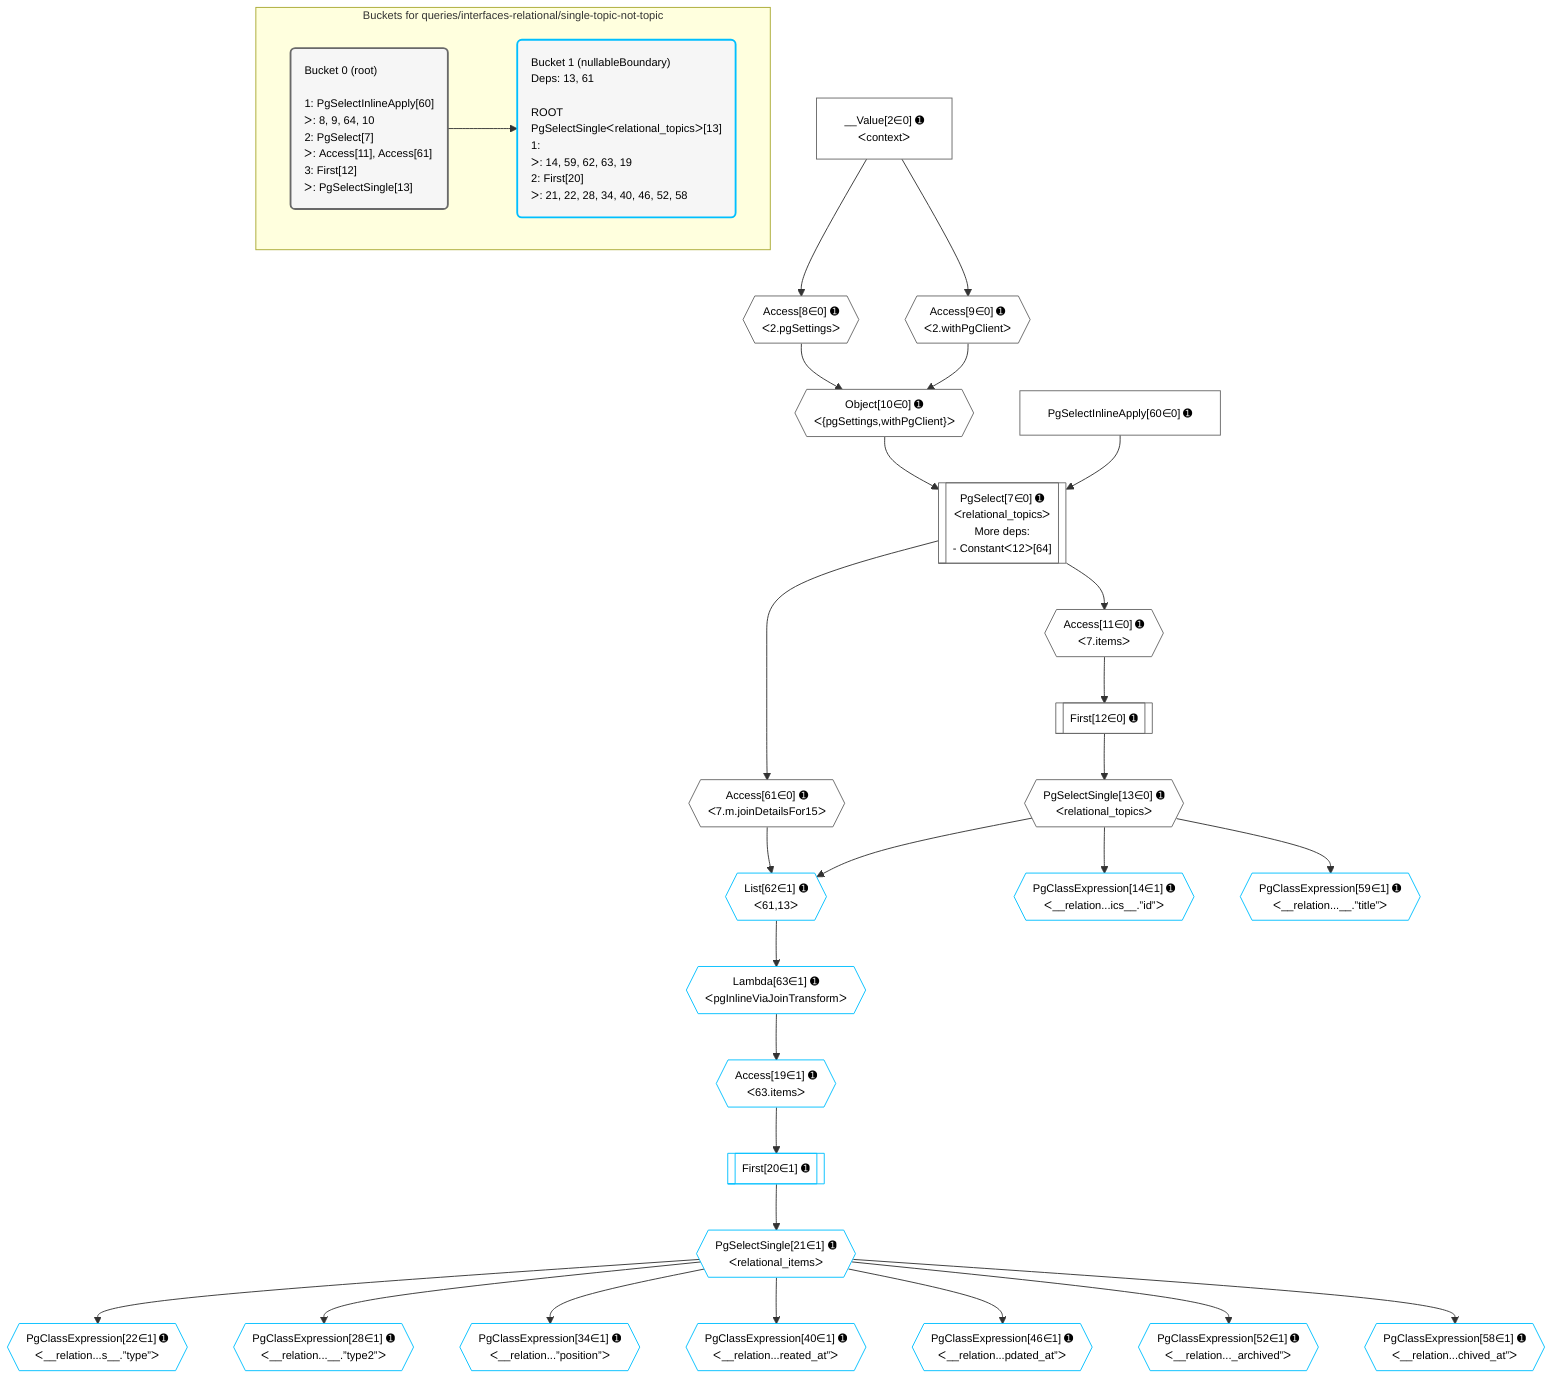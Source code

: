 %%{init: {'themeVariables': { 'fontSize': '12px'}}}%%
graph TD
    classDef path fill:#eee,stroke:#000,color:#000
    classDef plan fill:#fff,stroke-width:1px,color:#000
    classDef itemplan fill:#fff,stroke-width:2px,color:#000
    classDef unbatchedplan fill:#dff,stroke-width:1px,color:#000
    classDef sideeffectplan fill:#fcc,stroke-width:2px,color:#000
    classDef bucket fill:#f6f6f6,color:#000,stroke-width:2px,text-align:left

    subgraph "Buckets for queries/interfaces-relational/single-topic-not-topic"
    Bucket0("Bucket 0 (root)<br /><br />1: PgSelectInlineApply[60]<br />ᐳ: 8, 9, 64, 10<br />2: PgSelect[7]<br />ᐳ: Access[11], Access[61]<br />3: First[12]<br />ᐳ: PgSelectSingle[13]"):::bucket
    Bucket1("Bucket 1 (nullableBoundary)<br />Deps: 13, 61<br /><br />ROOT PgSelectSingleᐸrelational_topicsᐳ[13]<br />1: <br />ᐳ: 14, 59, 62, 63, 19<br />2: First[20]<br />ᐳ: 21, 22, 28, 34, 40, 46, 52, 58"):::bucket
    end
    Bucket0 --> Bucket1

    %% plan dependencies
    PgSelect7[["PgSelect[7∈0] ➊<br />ᐸrelational_topicsᐳ<br />More deps:<br />- Constantᐸ12ᐳ[64]"]]:::plan
    Object10{{"Object[10∈0] ➊<br />ᐸ{pgSettings,withPgClient}ᐳ"}}:::plan
    PgSelectInlineApply60["PgSelectInlineApply[60∈0] ➊"]:::plan
    Object10 & PgSelectInlineApply60 --> PgSelect7
    Access8{{"Access[8∈0] ➊<br />ᐸ2.pgSettingsᐳ"}}:::plan
    Access9{{"Access[9∈0] ➊<br />ᐸ2.withPgClientᐳ"}}:::plan
    Access8 & Access9 --> Object10
    __Value2["__Value[2∈0] ➊<br />ᐸcontextᐳ"]:::plan
    __Value2 --> Access8
    __Value2 --> Access9
    Access11{{"Access[11∈0] ➊<br />ᐸ7.itemsᐳ"}}:::plan
    PgSelect7 --> Access11
    First12[["First[12∈0] ➊"]]:::plan
    Access11 --> First12
    PgSelectSingle13{{"PgSelectSingle[13∈0] ➊<br />ᐸrelational_topicsᐳ"}}:::plan
    First12 --> PgSelectSingle13
    Access61{{"Access[61∈0] ➊<br />ᐸ7.m.joinDetailsFor15ᐳ"}}:::plan
    PgSelect7 --> Access61
    List62{{"List[62∈1] ➊<br />ᐸ61,13ᐳ"}}:::plan
    Access61 & PgSelectSingle13 --> List62
    PgClassExpression14{{"PgClassExpression[14∈1] ➊<br />ᐸ__relation...ics__.”id”ᐳ"}}:::plan
    PgSelectSingle13 --> PgClassExpression14
    Access19{{"Access[19∈1] ➊<br />ᐸ63.itemsᐳ"}}:::plan
    Lambda63{{"Lambda[63∈1] ➊<br />ᐸpgInlineViaJoinTransformᐳ"}}:::plan
    Lambda63 --> Access19
    First20[["First[20∈1] ➊"]]:::plan
    Access19 --> First20
    PgSelectSingle21{{"PgSelectSingle[21∈1] ➊<br />ᐸrelational_itemsᐳ"}}:::plan
    First20 --> PgSelectSingle21
    PgClassExpression22{{"PgClassExpression[22∈1] ➊<br />ᐸ__relation...s__.”type”ᐳ"}}:::plan
    PgSelectSingle21 --> PgClassExpression22
    PgClassExpression28{{"PgClassExpression[28∈1] ➊<br />ᐸ__relation...__.”type2”ᐳ"}}:::plan
    PgSelectSingle21 --> PgClassExpression28
    PgClassExpression34{{"PgClassExpression[34∈1] ➊<br />ᐸ__relation...”position”ᐳ"}}:::plan
    PgSelectSingle21 --> PgClassExpression34
    PgClassExpression40{{"PgClassExpression[40∈1] ➊<br />ᐸ__relation...reated_at”ᐳ"}}:::plan
    PgSelectSingle21 --> PgClassExpression40
    PgClassExpression46{{"PgClassExpression[46∈1] ➊<br />ᐸ__relation...pdated_at”ᐳ"}}:::plan
    PgSelectSingle21 --> PgClassExpression46
    PgClassExpression52{{"PgClassExpression[52∈1] ➊<br />ᐸ__relation..._archived”ᐳ"}}:::plan
    PgSelectSingle21 --> PgClassExpression52
    PgClassExpression58{{"PgClassExpression[58∈1] ➊<br />ᐸ__relation...chived_at”ᐳ"}}:::plan
    PgSelectSingle21 --> PgClassExpression58
    PgClassExpression59{{"PgClassExpression[59∈1] ➊<br />ᐸ__relation...__.”title”ᐳ"}}:::plan
    PgSelectSingle13 --> PgClassExpression59
    List62 --> Lambda63

    %% define steps
    classDef bucket0 stroke:#696969
    class Bucket0,__Value2,PgSelect7,Access8,Access9,Object10,Access11,First12,PgSelectSingle13,PgSelectInlineApply60,Access61 bucket0
    classDef bucket1 stroke:#00bfff
    class Bucket1,PgClassExpression14,Access19,First20,PgSelectSingle21,PgClassExpression22,PgClassExpression28,PgClassExpression34,PgClassExpression40,PgClassExpression46,PgClassExpression52,PgClassExpression58,PgClassExpression59,List62,Lambda63 bucket1